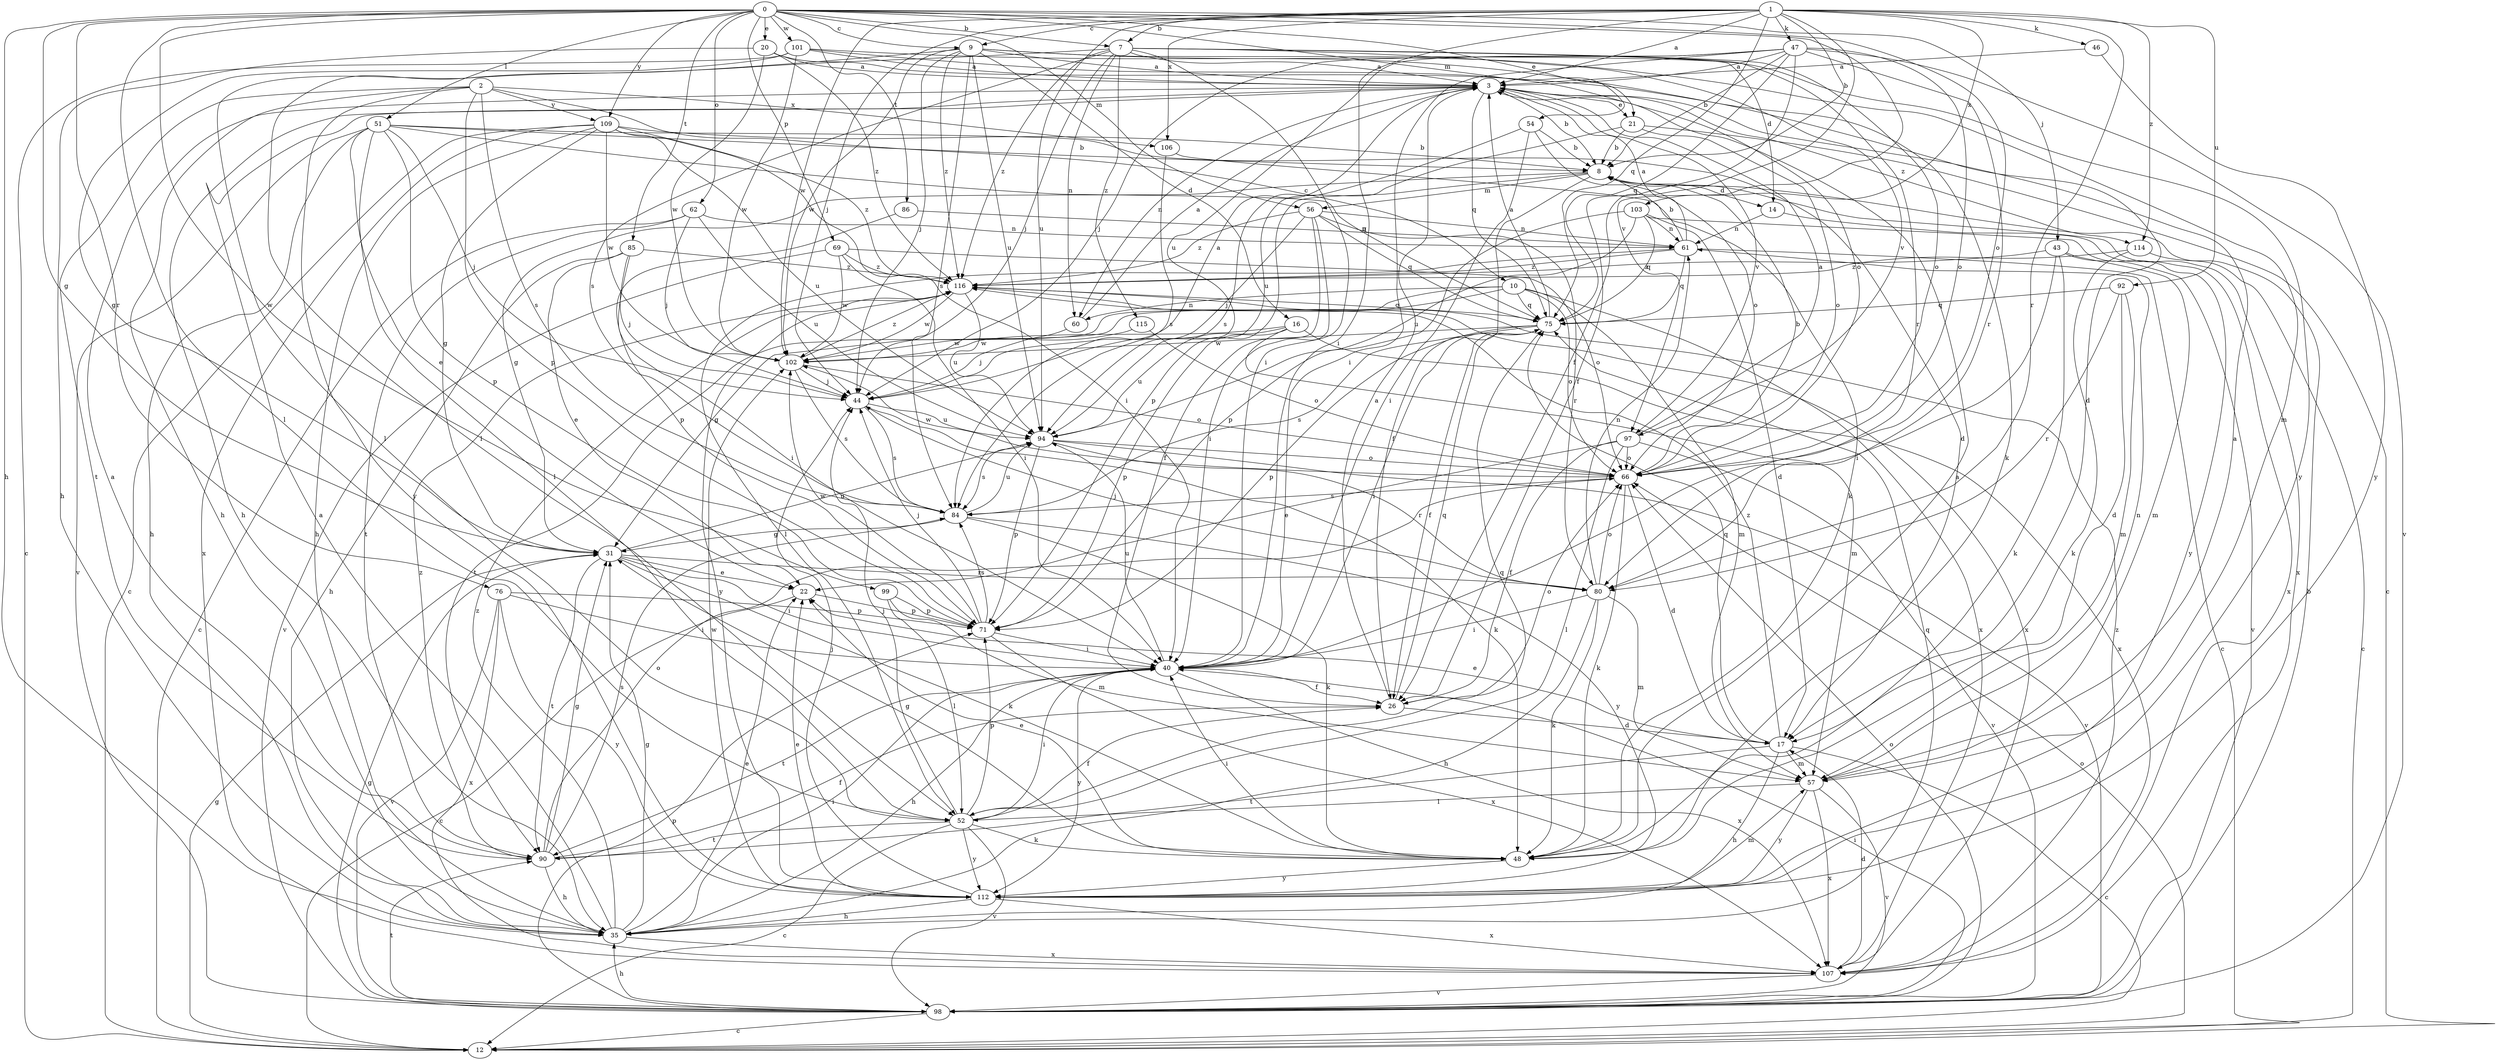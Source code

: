 strict digraph  {
0;
1;
2;
3;
7;
8;
9;
10;
12;
14;
16;
17;
20;
21;
22;
26;
31;
35;
40;
43;
44;
46;
47;
48;
51;
52;
54;
56;
57;
60;
61;
62;
66;
69;
71;
75;
76;
80;
84;
85;
86;
90;
92;
94;
97;
98;
99;
101;
102;
103;
106;
107;
109;
112;
114;
115;
116;
0 -> 7  [label=b];
0 -> 9  [label=c];
0 -> 20  [label=e];
0 -> 21  [label=e];
0 -> 31  [label=g];
0 -> 35  [label=h];
0 -> 43  [label=j];
0 -> 51  [label=l];
0 -> 52  [label=l];
0 -> 54  [label=m];
0 -> 56  [label=m];
0 -> 62  [label=o];
0 -> 66  [label=o];
0 -> 69  [label=p];
0 -> 76  [label=r];
0 -> 85  [label=t];
0 -> 86  [label=t];
0 -> 97  [label=v];
0 -> 99  [label=w];
0 -> 101  [label=w];
0 -> 109  [label=y];
1 -> 3  [label=a];
1 -> 7  [label=b];
1 -> 8  [label=b];
1 -> 9  [label=c];
1 -> 26  [label=f];
1 -> 40  [label=i];
1 -> 44  [label=j];
1 -> 46  [label=k];
1 -> 47  [label=k];
1 -> 75  [label=q];
1 -> 80  [label=r];
1 -> 92  [label=u];
1 -> 94  [label=u];
1 -> 102  [label=w];
1 -> 103  [label=x];
1 -> 106  [label=x];
1 -> 114  [label=z];
2 -> 10  [label=c];
2 -> 35  [label=h];
2 -> 71  [label=p];
2 -> 84  [label=s];
2 -> 90  [label=t];
2 -> 106  [label=x];
2 -> 109  [label=y];
2 -> 112  [label=y];
3 -> 8  [label=b];
3 -> 21  [label=e];
3 -> 35  [label=h];
3 -> 60  [label=n];
3 -> 75  [label=q];
3 -> 97  [label=v];
3 -> 114  [label=z];
7 -> 3  [label=a];
7 -> 14  [label=d];
7 -> 40  [label=i];
7 -> 44  [label=j];
7 -> 52  [label=l];
7 -> 60  [label=n];
7 -> 66  [label=o];
7 -> 80  [label=r];
7 -> 84  [label=s];
7 -> 97  [label=v];
7 -> 115  [label=z];
7 -> 116  [label=z];
8 -> 14  [label=d];
8 -> 26  [label=f];
8 -> 31  [label=g];
8 -> 56  [label=m];
8 -> 71  [label=p];
8 -> 107  [label=x];
9 -> 3  [label=a];
9 -> 16  [label=d];
9 -> 44  [label=j];
9 -> 52  [label=l];
9 -> 57  [label=m];
9 -> 84  [label=s];
9 -> 94  [label=u];
9 -> 102  [label=w];
9 -> 112  [label=y];
9 -> 116  [label=z];
10 -> 31  [label=g];
10 -> 57  [label=m];
10 -> 60  [label=n];
10 -> 66  [label=o];
10 -> 75  [label=q];
10 -> 90  [label=t];
10 -> 107  [label=x];
12 -> 31  [label=g];
12 -> 66  [label=o];
14 -> 61  [label=n];
14 -> 107  [label=x];
16 -> 57  [label=m];
16 -> 71  [label=p];
16 -> 94  [label=u];
16 -> 102  [label=w];
16 -> 107  [label=x];
17 -> 12  [label=c];
17 -> 22  [label=e];
17 -> 35  [label=h];
17 -> 57  [label=m];
17 -> 75  [label=q];
17 -> 90  [label=t];
17 -> 116  [label=z];
20 -> 3  [label=a];
20 -> 17  [label=d];
20 -> 35  [label=h];
20 -> 102  [label=w];
20 -> 116  [label=z];
21 -> 8  [label=b];
21 -> 12  [label=c];
21 -> 66  [label=o];
21 -> 94  [label=u];
22 -> 12  [label=c];
22 -> 71  [label=p];
26 -> 3  [label=a];
26 -> 17  [label=d];
26 -> 66  [label=o];
26 -> 75  [label=q];
31 -> 22  [label=e];
31 -> 40  [label=i];
31 -> 48  [label=k];
31 -> 80  [label=r];
31 -> 90  [label=t];
31 -> 94  [label=u];
35 -> 3  [label=a];
35 -> 22  [label=e];
35 -> 31  [label=g];
35 -> 40  [label=i];
35 -> 75  [label=q];
35 -> 107  [label=x];
35 -> 116  [label=z];
40 -> 26  [label=f];
40 -> 35  [label=h];
40 -> 90  [label=t];
40 -> 94  [label=u];
40 -> 107  [label=x];
40 -> 112  [label=y];
43 -> 40  [label=i];
43 -> 48  [label=k];
43 -> 57  [label=m];
43 -> 98  [label=v];
43 -> 116  [label=z];
44 -> 3  [label=a];
44 -> 48  [label=k];
44 -> 84  [label=s];
44 -> 94  [label=u];
46 -> 3  [label=a];
46 -> 112  [label=y];
47 -> 3  [label=a];
47 -> 8  [label=b];
47 -> 26  [label=f];
47 -> 40  [label=i];
47 -> 44  [label=j];
47 -> 66  [label=o];
47 -> 75  [label=q];
47 -> 80  [label=r];
47 -> 94  [label=u];
47 -> 98  [label=v];
48 -> 3  [label=a];
48 -> 22  [label=e];
48 -> 31  [label=g];
48 -> 40  [label=i];
48 -> 112  [label=y];
51 -> 8  [label=b];
51 -> 17  [label=d];
51 -> 22  [label=e];
51 -> 35  [label=h];
51 -> 44  [label=j];
51 -> 52  [label=l];
51 -> 71  [label=p];
51 -> 75  [label=q];
51 -> 98  [label=v];
52 -> 12  [label=c];
52 -> 26  [label=f];
52 -> 40  [label=i];
52 -> 44  [label=j];
52 -> 48  [label=k];
52 -> 71  [label=p];
52 -> 75  [label=q];
52 -> 90  [label=t];
52 -> 98  [label=v];
52 -> 112  [label=y];
54 -> 8  [label=b];
54 -> 40  [label=i];
54 -> 66  [label=o];
54 -> 84  [label=s];
56 -> 26  [label=f];
56 -> 40  [label=i];
56 -> 44  [label=j];
56 -> 61  [label=n];
56 -> 75  [label=q];
56 -> 80  [label=r];
56 -> 116  [label=z];
57 -> 3  [label=a];
57 -> 52  [label=l];
57 -> 61  [label=n];
57 -> 98  [label=v];
57 -> 107  [label=x];
57 -> 112  [label=y];
60 -> 3  [label=a];
60 -> 44  [label=j];
61 -> 3  [label=a];
61 -> 8  [label=b];
61 -> 12  [label=c];
61 -> 52  [label=l];
61 -> 75  [label=q];
61 -> 116  [label=z];
62 -> 12  [label=c];
62 -> 44  [label=j];
62 -> 61  [label=n];
62 -> 90  [label=t];
62 -> 94  [label=u];
66 -> 8  [label=b];
66 -> 17  [label=d];
66 -> 48  [label=k];
66 -> 84  [label=s];
66 -> 102  [label=w];
69 -> 40  [label=i];
69 -> 66  [label=o];
69 -> 98  [label=v];
69 -> 102  [label=w];
69 -> 116  [label=z];
71 -> 40  [label=i];
71 -> 44  [label=j];
71 -> 84  [label=s];
71 -> 102  [label=w];
71 -> 107  [label=x];
75 -> 3  [label=a];
75 -> 26  [label=f];
75 -> 40  [label=i];
75 -> 71  [label=p];
75 -> 84  [label=s];
75 -> 102  [label=w];
76 -> 40  [label=i];
76 -> 71  [label=p];
76 -> 98  [label=v];
76 -> 107  [label=x];
76 -> 112  [label=y];
80 -> 35  [label=h];
80 -> 40  [label=i];
80 -> 44  [label=j];
80 -> 48  [label=k];
80 -> 57  [label=m];
80 -> 61  [label=n];
80 -> 66  [label=o];
84 -> 31  [label=g];
84 -> 48  [label=k];
84 -> 94  [label=u];
84 -> 112  [label=y];
85 -> 22  [label=e];
85 -> 35  [label=h];
85 -> 40  [label=i];
85 -> 44  [label=j];
85 -> 116  [label=z];
86 -> 61  [label=n];
86 -> 71  [label=p];
90 -> 3  [label=a];
90 -> 26  [label=f];
90 -> 31  [label=g];
90 -> 35  [label=h];
90 -> 66  [label=o];
90 -> 84  [label=s];
90 -> 116  [label=z];
92 -> 17  [label=d];
92 -> 57  [label=m];
92 -> 75  [label=q];
92 -> 80  [label=r];
94 -> 66  [label=o];
94 -> 71  [label=p];
94 -> 80  [label=r];
94 -> 84  [label=s];
94 -> 98  [label=v];
97 -> 3  [label=a];
97 -> 22  [label=e];
97 -> 26  [label=f];
97 -> 52  [label=l];
97 -> 66  [label=o];
97 -> 98  [label=v];
98 -> 8  [label=b];
98 -> 12  [label=c];
98 -> 31  [label=g];
98 -> 35  [label=h];
98 -> 40  [label=i];
98 -> 66  [label=o];
98 -> 71  [label=p];
98 -> 90  [label=t];
99 -> 52  [label=l];
99 -> 57  [label=m];
99 -> 71  [label=p];
101 -> 3  [label=a];
101 -> 12  [label=c];
101 -> 31  [label=g];
101 -> 48  [label=k];
101 -> 66  [label=o];
101 -> 102  [label=w];
102 -> 44  [label=j];
102 -> 66  [label=o];
102 -> 84  [label=s];
102 -> 116  [label=z];
103 -> 17  [label=d];
103 -> 61  [label=n];
103 -> 71  [label=p];
103 -> 75  [label=q];
103 -> 94  [label=u];
103 -> 112  [label=y];
106 -> 48  [label=k];
106 -> 84  [label=s];
107 -> 17  [label=d];
107 -> 98  [label=v];
107 -> 116  [label=z];
109 -> 8  [label=b];
109 -> 12  [label=c];
109 -> 31  [label=g];
109 -> 35  [label=h];
109 -> 40  [label=i];
109 -> 94  [label=u];
109 -> 102  [label=w];
109 -> 107  [label=x];
109 -> 116  [label=z];
112 -> 22  [label=e];
112 -> 35  [label=h];
112 -> 44  [label=j];
112 -> 57  [label=m];
112 -> 102  [label=w];
112 -> 107  [label=x];
114 -> 12  [label=c];
114 -> 48  [label=k];
114 -> 116  [label=z];
115 -> 66  [label=o];
115 -> 102  [label=w];
116 -> 75  [label=q];
116 -> 94  [label=u];
116 -> 102  [label=w];
116 -> 107  [label=x];
116 -> 112  [label=y];
}
